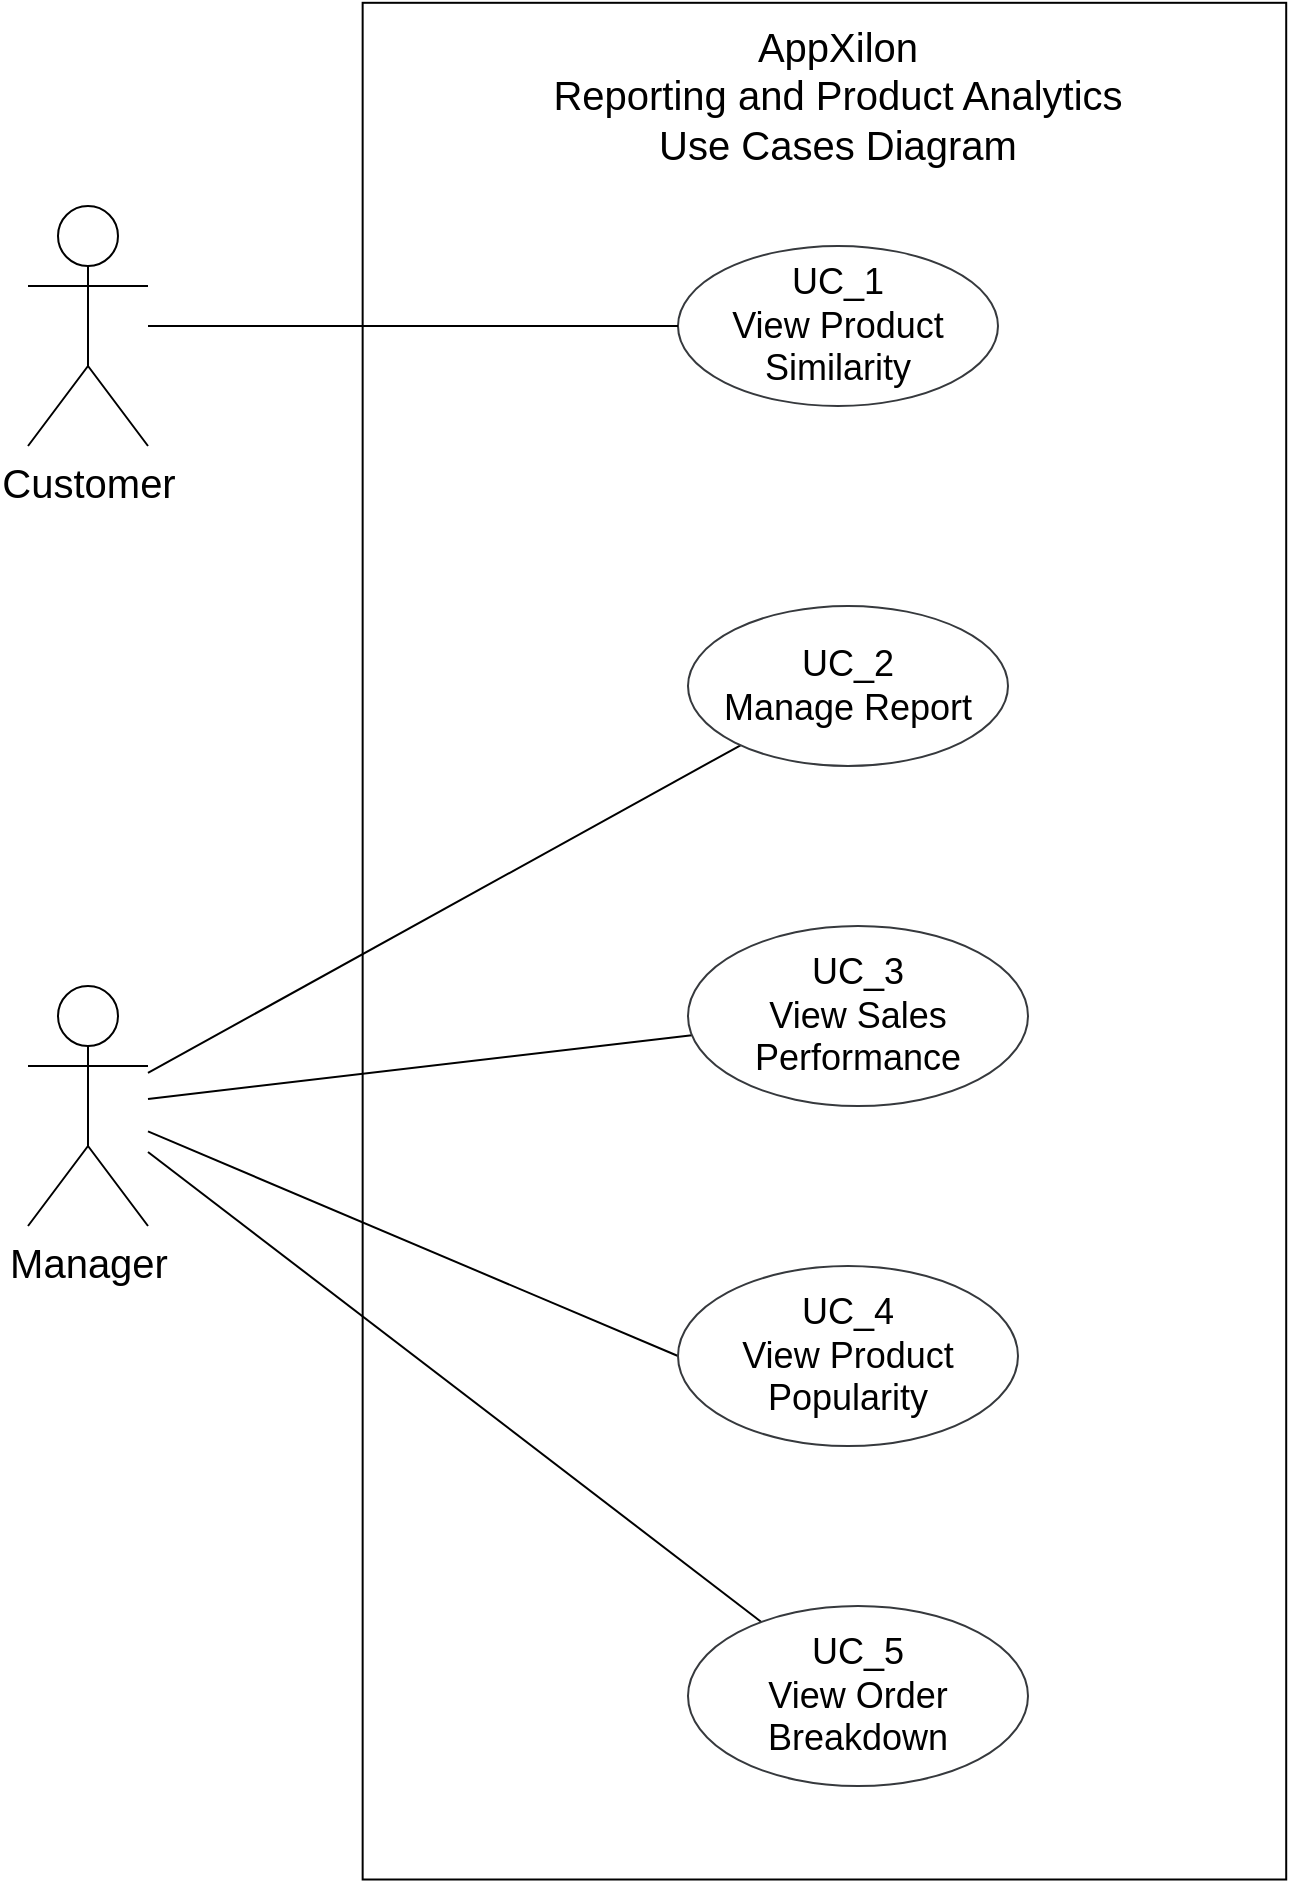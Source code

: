 <mxfile version="16.6.1" type="github">
  <diagram id="AzK2zOcHoBmcdGs5wbvp" name="use cases diagram">
    <mxGraphModel dx="1412" dy="967" grid="1" gridSize="10" guides="1" tooltips="1" connect="1" arrows="1" fold="1" page="1" pageScale="1" pageWidth="827" pageHeight="1169" math="0" shadow="0">
      <root>
        <mxCell id="0" />
        <mxCell id="1" parent="0" />
        <mxCell id="UuEV44z2zga0xMd8Tojf-1" value="" style="rounded=0;whiteSpace=wrap;html=1;rotation=-90;fillColor=none;" vertex="1" parent="1">
          <mxGeometry x="179.04" y="956.69" width="938.35" height="461.78" as="geometry" />
        </mxCell>
        <mxCell id="UuEV44z2zga0xMd8Tojf-2" value="&lt;font style=&quot;font-size: 18px&quot;&gt;UC_1&lt;br&gt;View Product Similarity&lt;br&gt;&lt;/font&gt;" style="ellipse;whiteSpace=wrap;html=1;labelBackgroundColor=none;fillColor=#FFFFFF;strokeColor=#36393d;" vertex="1" parent="1">
          <mxGeometry x="575" y="840" width="160" height="80" as="geometry" />
        </mxCell>
        <mxCell id="UuEV44z2zga0xMd8Tojf-3" style="edgeStyle=none;rounded=0;orthogonalLoop=1;jettySize=auto;html=1;endArrow=none;endFill=0;" edge="1" parent="1" source="UuEV44z2zga0xMd8Tojf-4" target="UuEV44z2zga0xMd8Tojf-22">
          <mxGeometry relative="1" as="geometry" />
        </mxCell>
        <mxCell id="UuEV44z2zga0xMd8Tojf-4" value="&lt;font size=&quot;4&quot;&gt;UC_2&lt;br&gt;Manage Report&lt;/font&gt;" style="ellipse;whiteSpace=wrap;html=1;fillColor=#FFFFFF;strokeColor=#36393d;" vertex="1" parent="1">
          <mxGeometry x="580" y="1020" width="160" height="80" as="geometry" />
        </mxCell>
        <mxCell id="UuEV44z2zga0xMd8Tojf-10" style="edgeStyle=none;rounded=0;orthogonalLoop=1;jettySize=auto;html=1;endArrow=none;endFill=0;" edge="1" parent="1" source="UuEV44z2zga0xMd8Tojf-11" target="UuEV44z2zga0xMd8Tojf-22">
          <mxGeometry relative="1" as="geometry">
            <mxPoint x="250" y="1180" as="targetPoint" />
          </mxGeometry>
        </mxCell>
        <mxCell id="UuEV44z2zga0xMd8Tojf-11" value="&lt;font style=&quot;font-size: 18px&quot;&gt;UC_3&lt;br&gt;View Sales Performance&lt;/font&gt;" style="ellipse;whiteSpace=wrap;html=1;fillColor=#FFFFFF;strokeColor=#36393d;" vertex="1" parent="1">
          <mxGeometry x="580" y="1180" width="170" height="90" as="geometry" />
        </mxCell>
        <mxCell id="UuEV44z2zga0xMd8Tojf-20" value="&lt;font style=&quot;font-size: 20px&quot;&gt;AppXilon&lt;br&gt;Reporting and Product Analytics&lt;br&gt;Use Cases Diagram&lt;br&gt;&lt;/font&gt;" style="text;html=1;strokeColor=none;fillColor=none;align=center;verticalAlign=middle;whiteSpace=wrap;rounded=0;labelBackgroundColor=none;fontSize=18;" vertex="1" parent="1">
          <mxGeometry x="480" y="750" width="350" height="30" as="geometry" />
        </mxCell>
        <mxCell id="UuEV44z2zga0xMd8Tojf-25" style="edgeStyle=none;rounded=0;orthogonalLoop=1;jettySize=auto;html=1;endArrow=none;endFill=0;" edge="1" parent="1" source="UuEV44z2zga0xMd8Tojf-21" target="UuEV44z2zga0xMd8Tojf-2">
          <mxGeometry relative="1" as="geometry" />
        </mxCell>
        <mxCell id="UuEV44z2zga0xMd8Tojf-21" value="Customer" style="shape=umlActor;verticalLabelPosition=bottom;verticalAlign=top;html=1;outlineConnect=0;labelBackgroundColor=none;fontSize=20;fillColor=none;" vertex="1" parent="1">
          <mxGeometry x="250" y="820" width="60" height="120" as="geometry" />
        </mxCell>
        <mxCell id="UuEV44z2zga0xMd8Tojf-24" style="rounded=0;orthogonalLoop=1;jettySize=auto;html=1;entryX=0;entryY=0.5;entryDx=0;entryDy=0;endArrow=none;endFill=0;" edge="1" parent="1" source="UuEV44z2zga0xMd8Tojf-22" target="UuEV44z2zga0xMd8Tojf-23">
          <mxGeometry relative="1" as="geometry" />
        </mxCell>
        <mxCell id="UuEV44z2zga0xMd8Tojf-27" style="edgeStyle=none;rounded=0;orthogonalLoop=1;jettySize=auto;html=1;endArrow=none;endFill=0;" edge="1" parent="1" source="UuEV44z2zga0xMd8Tojf-22" target="UuEV44z2zga0xMd8Tojf-26">
          <mxGeometry relative="1" as="geometry" />
        </mxCell>
        <mxCell id="UuEV44z2zga0xMd8Tojf-22" value="Manager" style="shape=umlActor;verticalLabelPosition=bottom;verticalAlign=top;html=1;outlineConnect=0;labelBackgroundColor=none;fontSize=20;fillColor=none;" vertex="1" parent="1">
          <mxGeometry x="250" y="1210" width="60" height="120" as="geometry" />
        </mxCell>
        <mxCell id="UuEV44z2zga0xMd8Tojf-23" value="&lt;font style=&quot;font-size: 18px&quot;&gt;UC_4&lt;br&gt;View Product Popularity&lt;/font&gt;" style="ellipse;whiteSpace=wrap;html=1;fillColor=#FFFFFF;strokeColor=#36393d;" vertex="1" parent="1">
          <mxGeometry x="575" y="1350" width="170" height="90" as="geometry" />
        </mxCell>
        <mxCell id="UuEV44z2zga0xMd8Tojf-26" value="&lt;font style=&quot;font-size: 18px&quot;&gt;UC_5&lt;br&gt;View Order Breakdown&lt;/font&gt;" style="ellipse;whiteSpace=wrap;html=1;fillColor=#FFFFFF;strokeColor=#36393d;" vertex="1" parent="1">
          <mxGeometry x="580" y="1520" width="170" height="90" as="geometry" />
        </mxCell>
      </root>
    </mxGraphModel>
  </diagram>
</mxfile>
